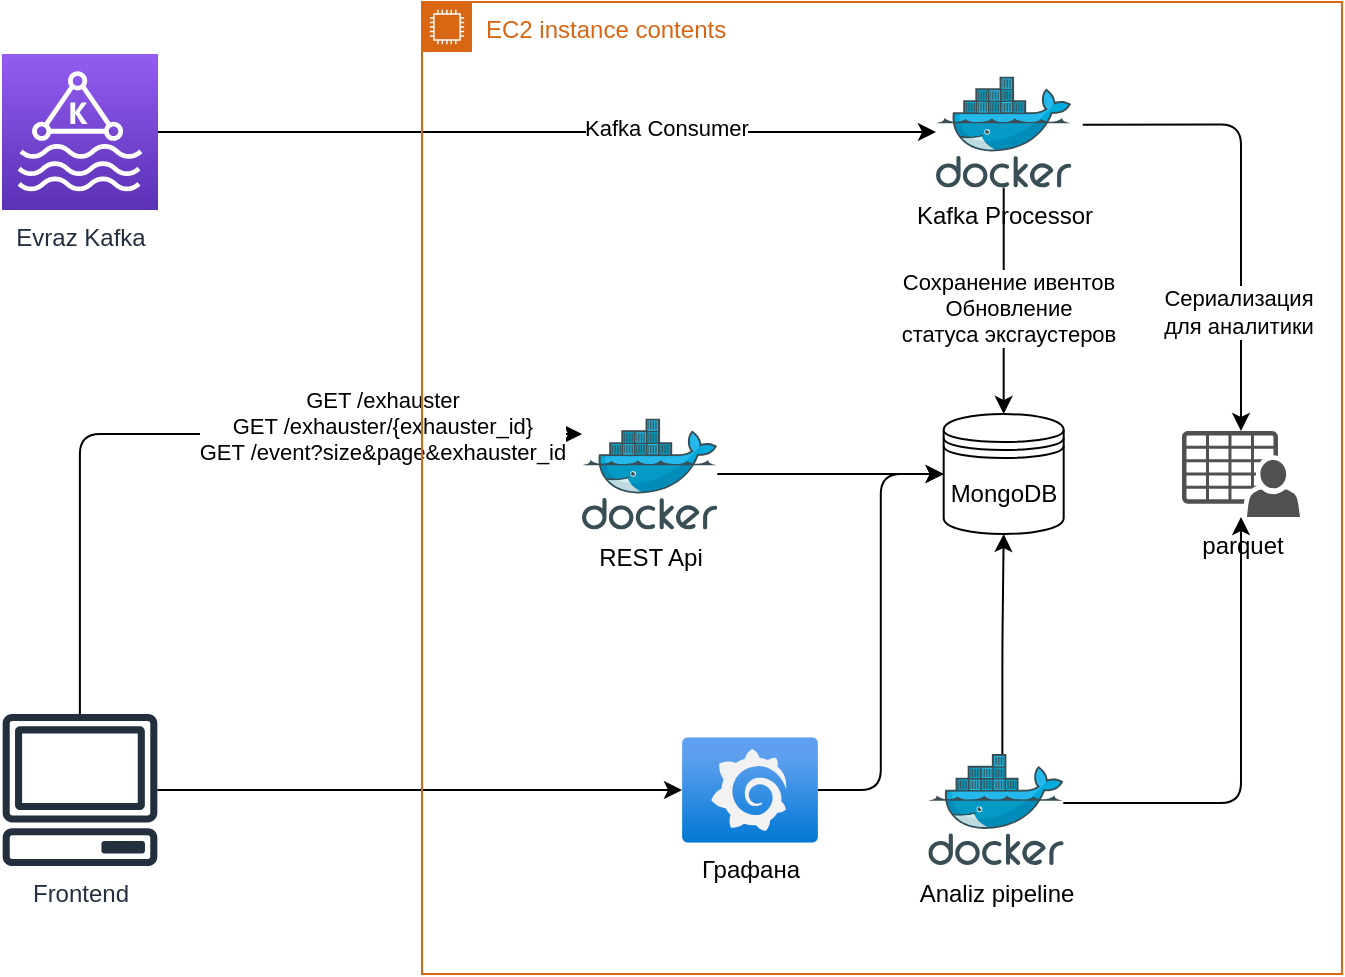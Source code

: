 <mxfile>
    <diagram id="N3TPZUQrlmw5FUeRnDQk" name="Page-1">
        <mxGraphModel dx="741" dy="552" grid="1" gridSize="10" guides="1" tooltips="1" connect="1" arrows="1" fold="1" page="1" pageScale="1" pageWidth="827" pageHeight="1169" background="#ffffff" math="0" shadow="0">
            <root>
                <mxCell id="0"/>
                <mxCell id="1" parent="0"/>
                <mxCell id="6" style="edgeStyle=orthogonalEdgeStyle;html=1;" parent="1" source="2" target="23" edge="1">
                    <mxGeometry relative="1" as="geometry">
                        <mxPoint x="530.25" y="189.0" as="targetPoint"/>
                    </mxGeometry>
                </mxCell>
                <mxCell id="21" value="Kafka Consumer" style="edgeLabel;html=1;align=center;verticalAlign=middle;resizable=0;points=[];" parent="6" vertex="1" connectable="0">
                    <mxGeometry x="0.299" y="2" relative="1" as="geometry">
                        <mxPoint x="1" as="offset"/>
                    </mxGeometry>
                </mxCell>
                <mxCell id="2" value="Evraz Kafka" style="sketch=0;points=[[0,0,0],[0.25,0,0],[0.5,0,0],[0.75,0,0],[1,0,0],[0,1,0],[0.25,1,0],[0.5,1,0],[0.75,1,0],[1,1,0],[0,0.25,0],[0,0.5,0],[0,0.75,0],[1,0.25,0],[1,0.5,0],[1,0.75,0]];outlineConnect=0;fontColor=#232F3E;gradientColor=#945DF2;gradientDirection=north;fillColor=#5A30B5;strokeColor=#ffffff;dashed=0;verticalLabelPosition=bottom;verticalAlign=top;align=center;html=1;fontSize=12;fontStyle=0;aspect=fixed;shape=mxgraph.aws4.resourceIcon;resIcon=mxgraph.aws4.managed_streaming_for_kafka;" parent="1" vertex="1">
                    <mxGeometry x="130" y="150" width="78" height="78" as="geometry"/>
                </mxCell>
                <mxCell id="16" style="edgeStyle=orthogonalEdgeStyle;html=1;" parent="1" source="15" target="5" edge="1">
                    <mxGeometry relative="1" as="geometry"/>
                </mxCell>
                <mxCell id="26" style="edgeStyle=orthogonalEdgeStyle;html=1;" parent="1" source="15" target="25" edge="1">
                    <mxGeometry relative="1" as="geometry">
                        <Array as="points">
                            <mxPoint x="169" y="340"/>
                        </Array>
                    </mxGeometry>
                </mxCell>
                <mxCell id="29" value="GET /exhauster&lt;br&gt;GET /exhauster/{exhauster_id}&lt;br&gt;GET /event?size&amp;amp;page&amp;amp;exhauster_id" style="edgeLabel;html=1;align=center;verticalAlign=middle;resizable=0;points=[];" parent="26" vertex="1" connectable="0">
                    <mxGeometry x="0.489" y="4" relative="1" as="geometry">
                        <mxPoint as="offset"/>
                    </mxGeometry>
                </mxCell>
                <mxCell id="15" value="Frontend" style="sketch=0;outlineConnect=0;fontColor=#232F3E;gradientColor=none;fillColor=#232F3D;strokeColor=none;dashed=0;verticalLabelPosition=bottom;verticalAlign=top;align=center;html=1;fontSize=12;fontStyle=0;aspect=fixed;pointerEvents=1;shape=mxgraph.aws4.client;" parent="1" vertex="1">
                    <mxGeometry x="130" y="480" width="78" height="76" as="geometry"/>
                </mxCell>
                <mxCell id="18" value="EC2 instance contents" style="points=[[0,0],[0.25,0],[0.5,0],[0.75,0],[1,0],[1,0.25],[1,0.5],[1,0.75],[1,1],[0.75,1],[0.5,1],[0.25,1],[0,1],[0,0.75],[0,0.5],[0,0.25]];outlineConnect=0;gradientColor=none;html=1;whiteSpace=wrap;fontSize=12;fontStyle=0;container=1;pointerEvents=0;collapsible=0;recursiveResize=0;shape=mxgraph.aws4.group;grIcon=mxgraph.aws4.group_ec2_instance_contents;strokeColor=#D86613;fillColor=none;verticalAlign=top;align=left;spacingLeft=30;fontColor=#D86613;dashed=0;" parent="1" vertex="1">
                    <mxGeometry x="340" y="124" width="460" height="486" as="geometry"/>
                </mxCell>
                <mxCell id="23" value="Kafka Processor" style="sketch=0;aspect=fixed;html=1;points=[];align=center;image;fontSize=12;image=img/lib/mscae/Docker.svg;" parent="18" vertex="1">
                    <mxGeometry x="257" y="37.25" width="67.68" height="55.5" as="geometry"/>
                </mxCell>
                <mxCell id="24" value="Analiz pipeline" style="sketch=0;aspect=fixed;html=1;points=[];align=center;image;fontSize=12;image=img/lib/mscae/Docker.svg;" parent="18" vertex="1">
                    <mxGeometry x="253.16" y="376" width="67.68" height="55.5" as="geometry"/>
                </mxCell>
                <mxCell id="25" value="REST Api" style="sketch=0;aspect=fixed;html=1;points=[];align=center;image;fontSize=12;image=img/lib/mscae/Docker.svg;" parent="18" vertex="1">
                    <mxGeometry x="80.0" y="208.25" width="67.68" height="55.5" as="geometry"/>
                </mxCell>
                <mxCell id="5" value="Графана" style="aspect=fixed;html=1;points=[];align=center;image;fontSize=12;image=img/lib/azure2/other/Grafana.svg;" parent="18" vertex="1">
                    <mxGeometry x="130" y="367.6" width="68" height="52.8" as="geometry"/>
                </mxCell>
                <mxCell id="4" value="parquet" style="sketch=0;pointerEvents=1;shadow=0;dashed=0;html=1;strokeColor=none;fillColor=#505050;labelPosition=center;verticalLabelPosition=bottom;verticalAlign=top;outlineConnect=0;align=center;shape=mxgraph.office.users.csv_file;" parent="18" vertex="1">
                    <mxGeometry x="380" y="214.5" width="59" height="43" as="geometry"/>
                </mxCell>
                <mxCell id="10" style="edgeStyle=orthogonalEdgeStyle;html=1;exitX=1.084;exitY=0.434;exitDx=0;exitDy=0;exitPerimeter=0;" parent="18" source="23" target="4" edge="1">
                    <mxGeometry relative="1" as="geometry">
                        <mxPoint x="263.75" y="65" as="sourcePoint"/>
                    </mxGeometry>
                </mxCell>
                <mxCell id="11" value="Сериализация &lt;br&gt;для аналитики" style="edgeLabel;html=1;align=center;verticalAlign=middle;resizable=0;points=[];" parent="10" vertex="1" connectable="0">
                    <mxGeometry x="0.485" y="-2" relative="1" as="geometry">
                        <mxPoint as="offset"/>
                    </mxGeometry>
                </mxCell>
                <mxCell id="13" style="edgeStyle=orthogonalEdgeStyle;html=1;exitX=0.997;exitY=0.442;exitDx=0;exitDy=0;exitPerimeter=0;" parent="18" source="24" target="4" edge="1">
                    <mxGeometry relative="1" as="geometry">
                        <mxPoint x="263.75" y="408" as="sourcePoint"/>
                    </mxGeometry>
                </mxCell>
                <mxCell id="7" value="MongoDB" style="shape=datastore;whiteSpace=wrap;html=1;" parent="18" vertex="1">
                    <mxGeometry x="260.84" y="206" width="60" height="60" as="geometry"/>
                </mxCell>
                <mxCell id="8" style="edgeStyle=orthogonalEdgeStyle;html=1;entryX=0.5;entryY=0;entryDx=0;entryDy=0;" parent="18" source="23" target="7" edge="1">
                    <mxGeometry relative="1" as="geometry">
                        <mxPoint x="227.0" y="107.0" as="sourcePoint"/>
                    </mxGeometry>
                </mxCell>
                <mxCell id="30" value="Сохранение ивентов&lt;br&gt;Обновление &lt;br&gt;статуса эксгаустеров" style="edgeLabel;html=1;align=center;verticalAlign=middle;resizable=0;points=[];" vertex="1" connectable="0" parent="8">
                    <mxGeometry x="0.063" y="2" relative="1" as="geometry">
                        <mxPoint as="offset"/>
                    </mxGeometry>
                </mxCell>
                <mxCell id="9" style="edgeStyle=orthogonalEdgeStyle;html=1;entryX=0;entryY=0.5;entryDx=0;entryDy=0;" parent="18" source="5" target="7" edge="1">
                    <mxGeometry relative="1" as="geometry"/>
                </mxCell>
                <mxCell id="14" style="edgeStyle=orthogonalEdgeStyle;html=1;entryX=0.5;entryY=1;entryDx=0;entryDy=0;exitX=0.547;exitY=0;exitDx=0;exitDy=0;exitPerimeter=0;" parent="18" source="24" target="7" edge="1">
                    <mxGeometry relative="1" as="geometry">
                        <mxPoint x="227.0" y="366" as="sourcePoint"/>
                    </mxGeometry>
                </mxCell>
                <mxCell id="28" style="edgeStyle=orthogonalEdgeStyle;html=1;entryX=0;entryY=0.5;entryDx=0;entryDy=0;" parent="18" source="25" target="7" edge="1">
                    <mxGeometry relative="1" as="geometry"/>
                </mxCell>
            </root>
        </mxGraphModel>
    </diagram>
</mxfile>
